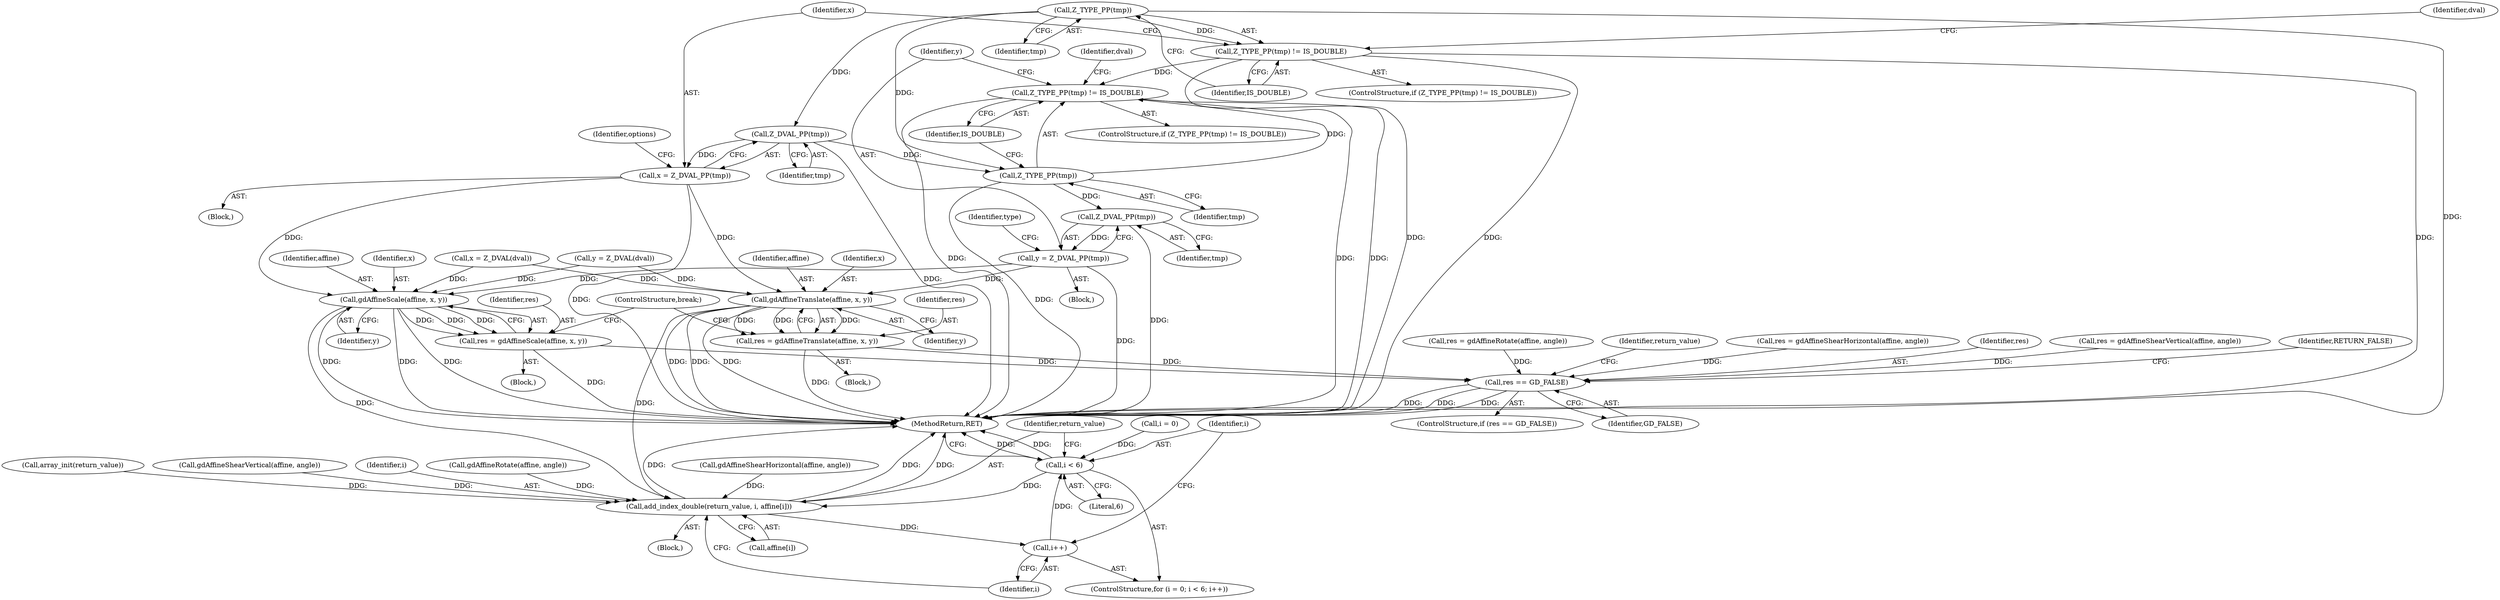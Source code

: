 digraph "0_php-src_b6f13a5ef9d6280cf984826a5de012a32c396cd4?w=1_0@pointer" {
"1000153" [label="(Call,Z_TYPE_PP(tmp))"];
"1000152" [label="(Call,Z_TYPE_PP(tmp) != IS_DOUBLE)"];
"1000197" [label="(Call,Z_TYPE_PP(tmp) != IS_DOUBLE)"];
"1000177" [label="(Call,Z_DVAL_PP(tmp))"];
"1000175" [label="(Call,x = Z_DVAL_PP(tmp))"];
"1000234" [label="(Call,gdAffineTranslate(affine, x, y))"];
"1000232" [label="(Call,res = gdAffineTranslate(affine, x, y))"];
"1000316" [label="(Call,res == GD_FALSE)"];
"1000335" [label="(Call,add_index_double(return_value, i, affine[i]))"];
"1000332" [label="(Call,i++)"];
"1000329" [label="(Call,i < 6)"];
"1000242" [label="(Call,gdAffineScale(affine, x, y))"];
"1000240" [label="(Call,res = gdAffineScale(affine, x, y))"];
"1000198" [label="(Call,Z_TYPE_PP(tmp))"];
"1000222" [label="(Call,Z_DVAL_PP(tmp))"];
"1000220" [label="(Call,y = Z_DVAL_PP(tmp))"];
"1000214" [label="(Call,y = Z_DVAL(dval))"];
"1000334" [label="(Block,)"];
"1000199" [label="(Identifier,tmp)"];
"1000341" [label="(MethodReturn,RET)"];
"1000335" [label="(Call,add_index_double(return_value, i, affine[i]))"];
"1000219" [label="(Block,)"];
"1000291" [label="(Call,gdAffineShearHorizontal(affine, angle))"];
"1000175" [label="(Call,x = Z_DVAL_PP(tmp))"];
"1000232" [label="(Call,res = gdAffineTranslate(affine, x, y))"];
"1000246" [label="(ControlStructure,break;)"];
"1000200" [label="(Identifier,IS_DOUBLE)"];
"1000336" [label="(Identifier,return_value)"];
"1000243" [label="(Identifier,affine)"];
"1000323" [label="(Call,array_init(return_value))"];
"1000317" [label="(Identifier,res)"];
"1000169" [label="(Call,x = Z_DVAL(dval))"];
"1000245" [label="(Identifier,y)"];
"1000325" [label="(ControlStructure,for (i = 0; i < 6; i++))"];
"1000300" [label="(Call,res = gdAffineShearVertical(affine, angle))"];
"1000235" [label="(Identifier,affine)"];
"1000320" [label="(Identifier,RETURN_FALSE)"];
"1000307" [label="(Call,res = gdAffineRotate(affine, angle))"];
"1000244" [label="(Identifier,x)"];
"1000159" [label="(Identifier,dval)"];
"1000333" [label="(Identifier,i)"];
"1000324" [label="(Identifier,return_value)"];
"1000326" [label="(Call,i = 0)"];
"1000155" [label="(Identifier,IS_DOUBLE)"];
"1000289" [label="(Call,res = gdAffineShearHorizontal(affine, angle))"];
"1000153" [label="(Call,Z_TYPE_PP(tmp))"];
"1000237" [label="(Identifier,y)"];
"1000220" [label="(Call,y = Z_DVAL_PP(tmp))"];
"1000240" [label="(Call,res = gdAffineScale(affine, x, y))"];
"1000186" [label="(Identifier,options)"];
"1000241" [label="(Identifier,res)"];
"1000176" [label="(Identifier,x)"];
"1000174" [label="(Block,)"];
"1000315" [label="(ControlStructure,if (res == GD_FALSE))"];
"1000242" [label="(Call,gdAffineScale(affine, x, y))"];
"1000236" [label="(Identifier,x)"];
"1000198" [label="(Call,Z_TYPE_PP(tmp))"];
"1000233" [label="(Identifier,res)"];
"1000302" [label="(Call,gdAffineShearVertical(affine, angle))"];
"1000222" [label="(Call,Z_DVAL_PP(tmp))"];
"1000337" [label="(Identifier,i)"];
"1000332" [label="(Call,i++)"];
"1000196" [label="(ControlStructure,if (Z_TYPE_PP(tmp) != IS_DOUBLE))"];
"1000223" [label="(Identifier,tmp)"];
"1000329" [label="(Call,i < 6)"];
"1000318" [label="(Identifier,GD_FALSE)"];
"1000330" [label="(Identifier,i)"];
"1000152" [label="(Call,Z_TYPE_PP(tmp) != IS_DOUBLE)"];
"1000177" [label="(Call,Z_DVAL_PP(tmp))"];
"1000178" [label="(Identifier,tmp)"];
"1000231" [label="(Block,)"];
"1000204" [label="(Identifier,dval)"];
"1000331" [label="(Literal,6)"];
"1000338" [label="(Call,affine[i])"];
"1000234" [label="(Call,gdAffineTranslate(affine, x, y))"];
"1000197" [label="(Call,Z_TYPE_PP(tmp) != IS_DOUBLE)"];
"1000239" [label="(Block,)"];
"1000154" [label="(Identifier,tmp)"];
"1000221" [label="(Identifier,y)"];
"1000316" [label="(Call,res == GD_FALSE)"];
"1000229" [label="(Identifier,type)"];
"1000151" [label="(ControlStructure,if (Z_TYPE_PP(tmp) != IS_DOUBLE))"];
"1000309" [label="(Call,gdAffineRotate(affine, angle))"];
"1000153" -> "1000152"  [label="AST: "];
"1000153" -> "1000154"  [label="CFG: "];
"1000154" -> "1000153"  [label="AST: "];
"1000155" -> "1000153"  [label="CFG: "];
"1000153" -> "1000341"  [label="DDG: "];
"1000153" -> "1000152"  [label="DDG: "];
"1000153" -> "1000177"  [label="DDG: "];
"1000153" -> "1000198"  [label="DDG: "];
"1000152" -> "1000151"  [label="AST: "];
"1000152" -> "1000155"  [label="CFG: "];
"1000155" -> "1000152"  [label="AST: "];
"1000159" -> "1000152"  [label="CFG: "];
"1000176" -> "1000152"  [label="CFG: "];
"1000152" -> "1000341"  [label="DDG: "];
"1000152" -> "1000341"  [label="DDG: "];
"1000152" -> "1000341"  [label="DDG: "];
"1000152" -> "1000197"  [label="DDG: "];
"1000197" -> "1000196"  [label="AST: "];
"1000197" -> "1000200"  [label="CFG: "];
"1000198" -> "1000197"  [label="AST: "];
"1000200" -> "1000197"  [label="AST: "];
"1000204" -> "1000197"  [label="CFG: "];
"1000221" -> "1000197"  [label="CFG: "];
"1000197" -> "1000341"  [label="DDG: "];
"1000197" -> "1000341"  [label="DDG: "];
"1000197" -> "1000341"  [label="DDG: "];
"1000198" -> "1000197"  [label="DDG: "];
"1000177" -> "1000175"  [label="AST: "];
"1000177" -> "1000178"  [label="CFG: "];
"1000178" -> "1000177"  [label="AST: "];
"1000175" -> "1000177"  [label="CFG: "];
"1000177" -> "1000341"  [label="DDG: "];
"1000177" -> "1000175"  [label="DDG: "];
"1000177" -> "1000198"  [label="DDG: "];
"1000175" -> "1000174"  [label="AST: "];
"1000176" -> "1000175"  [label="AST: "];
"1000186" -> "1000175"  [label="CFG: "];
"1000175" -> "1000341"  [label="DDG: "];
"1000175" -> "1000234"  [label="DDG: "];
"1000175" -> "1000242"  [label="DDG: "];
"1000234" -> "1000232"  [label="AST: "];
"1000234" -> "1000237"  [label="CFG: "];
"1000235" -> "1000234"  [label="AST: "];
"1000236" -> "1000234"  [label="AST: "];
"1000237" -> "1000234"  [label="AST: "];
"1000232" -> "1000234"  [label="CFG: "];
"1000234" -> "1000341"  [label="DDG: "];
"1000234" -> "1000341"  [label="DDG: "];
"1000234" -> "1000341"  [label="DDG: "];
"1000234" -> "1000232"  [label="DDG: "];
"1000234" -> "1000232"  [label="DDG: "];
"1000234" -> "1000232"  [label="DDG: "];
"1000169" -> "1000234"  [label="DDG: "];
"1000220" -> "1000234"  [label="DDG: "];
"1000214" -> "1000234"  [label="DDG: "];
"1000234" -> "1000335"  [label="DDG: "];
"1000232" -> "1000231"  [label="AST: "];
"1000233" -> "1000232"  [label="AST: "];
"1000246" -> "1000232"  [label="CFG: "];
"1000232" -> "1000341"  [label="DDG: "];
"1000232" -> "1000316"  [label="DDG: "];
"1000316" -> "1000315"  [label="AST: "];
"1000316" -> "1000318"  [label="CFG: "];
"1000317" -> "1000316"  [label="AST: "];
"1000318" -> "1000316"  [label="AST: "];
"1000320" -> "1000316"  [label="CFG: "];
"1000324" -> "1000316"  [label="CFG: "];
"1000316" -> "1000341"  [label="DDG: "];
"1000316" -> "1000341"  [label="DDG: "];
"1000316" -> "1000341"  [label="DDG: "];
"1000289" -> "1000316"  [label="DDG: "];
"1000300" -> "1000316"  [label="DDG: "];
"1000307" -> "1000316"  [label="DDG: "];
"1000240" -> "1000316"  [label="DDG: "];
"1000335" -> "1000334"  [label="AST: "];
"1000335" -> "1000338"  [label="CFG: "];
"1000336" -> "1000335"  [label="AST: "];
"1000337" -> "1000335"  [label="AST: "];
"1000338" -> "1000335"  [label="AST: "];
"1000333" -> "1000335"  [label="CFG: "];
"1000335" -> "1000341"  [label="DDG: "];
"1000335" -> "1000341"  [label="DDG: "];
"1000335" -> "1000341"  [label="DDG: "];
"1000335" -> "1000332"  [label="DDG: "];
"1000323" -> "1000335"  [label="DDG: "];
"1000329" -> "1000335"  [label="DDG: "];
"1000309" -> "1000335"  [label="DDG: "];
"1000291" -> "1000335"  [label="DDG: "];
"1000302" -> "1000335"  [label="DDG: "];
"1000242" -> "1000335"  [label="DDG: "];
"1000332" -> "1000325"  [label="AST: "];
"1000332" -> "1000333"  [label="CFG: "];
"1000333" -> "1000332"  [label="AST: "];
"1000330" -> "1000332"  [label="CFG: "];
"1000332" -> "1000329"  [label="DDG: "];
"1000329" -> "1000325"  [label="AST: "];
"1000329" -> "1000331"  [label="CFG: "];
"1000330" -> "1000329"  [label="AST: "];
"1000331" -> "1000329"  [label="AST: "];
"1000336" -> "1000329"  [label="CFG: "];
"1000341" -> "1000329"  [label="CFG: "];
"1000329" -> "1000341"  [label="DDG: "];
"1000329" -> "1000341"  [label="DDG: "];
"1000326" -> "1000329"  [label="DDG: "];
"1000242" -> "1000240"  [label="AST: "];
"1000242" -> "1000245"  [label="CFG: "];
"1000243" -> "1000242"  [label="AST: "];
"1000244" -> "1000242"  [label="AST: "];
"1000245" -> "1000242"  [label="AST: "];
"1000240" -> "1000242"  [label="CFG: "];
"1000242" -> "1000341"  [label="DDG: "];
"1000242" -> "1000341"  [label="DDG: "];
"1000242" -> "1000341"  [label="DDG: "];
"1000242" -> "1000240"  [label="DDG: "];
"1000242" -> "1000240"  [label="DDG: "];
"1000242" -> "1000240"  [label="DDG: "];
"1000169" -> "1000242"  [label="DDG: "];
"1000220" -> "1000242"  [label="DDG: "];
"1000214" -> "1000242"  [label="DDG: "];
"1000240" -> "1000239"  [label="AST: "];
"1000241" -> "1000240"  [label="AST: "];
"1000246" -> "1000240"  [label="CFG: "];
"1000240" -> "1000341"  [label="DDG: "];
"1000198" -> "1000199"  [label="CFG: "];
"1000199" -> "1000198"  [label="AST: "];
"1000200" -> "1000198"  [label="CFG: "];
"1000198" -> "1000341"  [label="DDG: "];
"1000198" -> "1000222"  [label="DDG: "];
"1000222" -> "1000220"  [label="AST: "];
"1000222" -> "1000223"  [label="CFG: "];
"1000223" -> "1000222"  [label="AST: "];
"1000220" -> "1000222"  [label="CFG: "];
"1000222" -> "1000341"  [label="DDG: "];
"1000222" -> "1000220"  [label="DDG: "];
"1000220" -> "1000219"  [label="AST: "];
"1000221" -> "1000220"  [label="AST: "];
"1000229" -> "1000220"  [label="CFG: "];
"1000220" -> "1000341"  [label="DDG: "];
}
